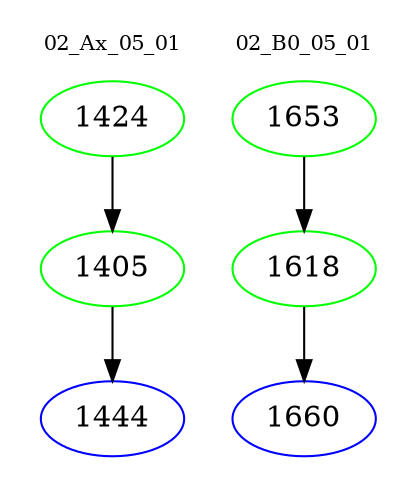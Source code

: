 digraph{
subgraph cluster_0 {
color = white
label = "02_Ax_05_01";
fontsize=10;
T0_1424 [label="1424", color="green"]
T0_1424 -> T0_1405 [color="black"]
T0_1405 [label="1405", color="green"]
T0_1405 -> T0_1444 [color="black"]
T0_1444 [label="1444", color="blue"]
}
subgraph cluster_1 {
color = white
label = "02_B0_05_01";
fontsize=10;
T1_1653 [label="1653", color="green"]
T1_1653 -> T1_1618 [color="black"]
T1_1618 [label="1618", color="green"]
T1_1618 -> T1_1660 [color="black"]
T1_1660 [label="1660", color="blue"]
}
}
